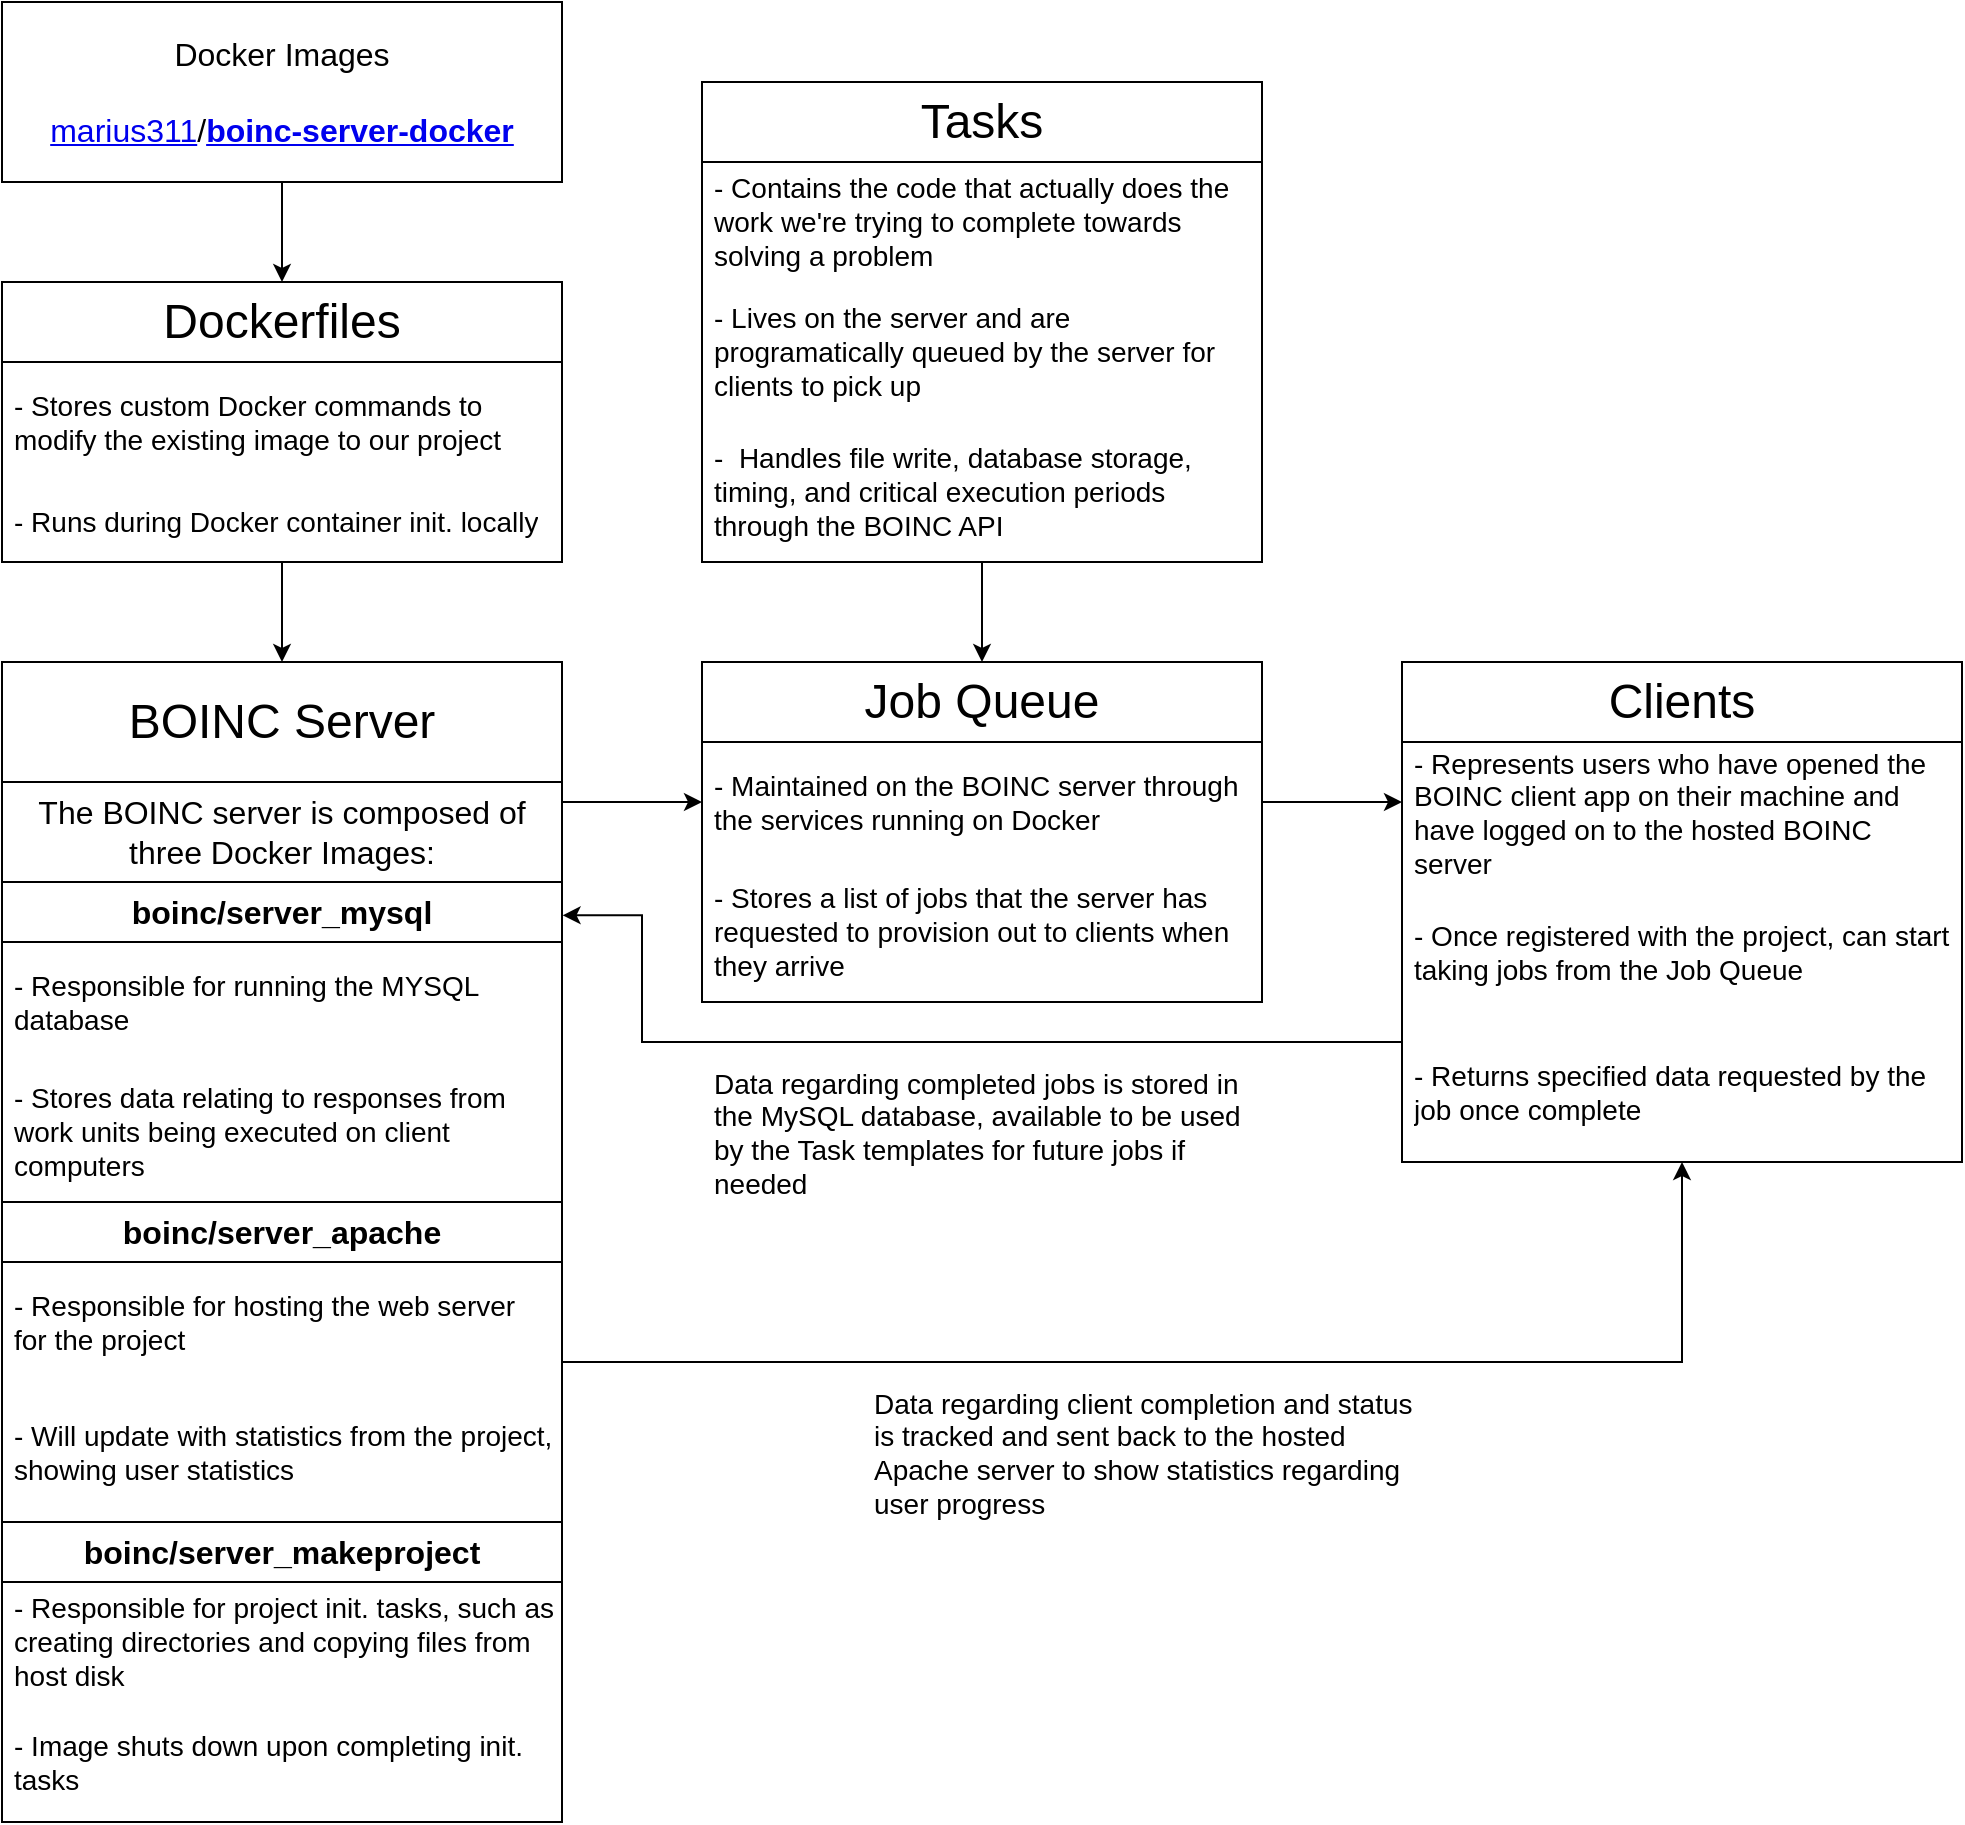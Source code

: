 <mxfile version="24.3.1" type="device">
  <diagram name="Page-1" id="sa9JFJp9Bs_PlwBQQYeW">
    <mxGraphModel dx="1642" dy="1042" grid="1" gridSize="10" guides="1" tooltips="1" connect="1" arrows="1" fold="1" page="1" pageScale="1" pageWidth="850" pageHeight="1100" math="0" shadow="0">
      <root>
        <mxCell id="0" />
        <mxCell id="1" parent="0" />
        <mxCell id="wRtq7IlWN-tghe5e4vGb-9" style="edgeStyle=orthogonalEdgeStyle;rounded=0;orthogonalLoop=1;jettySize=auto;html=1;entryX=0;entryY=0.5;entryDx=0;entryDy=0;" edge="1" parent="1" source="eoRUsW0Bb9fulezQUEwn-4" target="wRtq7IlWN-tghe5e4vGb-2">
          <mxGeometry relative="1" as="geometry">
            <Array as="points">
              <mxPoint x="330" y="430" />
              <mxPoint x="330" y="430" />
            </Array>
          </mxGeometry>
        </mxCell>
        <mxCell id="eoRUsW0Bb9fulezQUEwn-4" value="&lt;font style=&quot;font-size: 24px;&quot;&gt;BOINC Server&lt;/font&gt;" style="swimlane;fontStyle=0;childLayout=stackLayout;horizontal=1;startSize=60;horizontalStack=0;resizeParent=1;resizeParentMax=0;resizeLast=0;collapsible=1;marginBottom=0;whiteSpace=wrap;html=1;" parent="1" vertex="1">
          <mxGeometry x="40" y="360" width="280" height="580" as="geometry">
            <mxRectangle x="280" y="560" width="190" height="60" as="alternateBounds" />
          </mxGeometry>
        </mxCell>
        <mxCell id="eoRUsW0Bb9fulezQUEwn-71" value="&lt;font style=&quot;font-size: 16px;&quot;&gt;The BOINC server is composed of three Docker Images:&lt;/font&gt;" style="text;html=1;align=center;verticalAlign=middle;whiteSpace=wrap;rounded=0;fontFamily=Helvetica;fontSize=12;fontColor=default;fontStyle=0;" parent="eoRUsW0Bb9fulezQUEwn-4" vertex="1">
          <mxGeometry y="60" width="280" height="50" as="geometry" />
        </mxCell>
        <mxCell id="eoRUsW0Bb9fulezQUEwn-64" value="&lt;span style=&quot;font-size: 16px;&quot;&gt;&lt;b&gt;boinc/server_mysql&lt;/b&gt;&lt;/span&gt;" style="swimlane;fontStyle=0;childLayout=stackLayout;horizontal=1;startSize=30;horizontalStack=0;resizeParent=1;resizeParentMax=0;resizeLast=0;collapsible=1;marginBottom=0;whiteSpace=wrap;html=1;rounded=0;strokeColor=default;align=center;verticalAlign=middle;fontFamily=Helvetica;fontSize=12;fontColor=default;fillColor=default;" parent="eoRUsW0Bb9fulezQUEwn-4" vertex="1">
          <mxGeometry y="110" width="280" height="160" as="geometry" />
        </mxCell>
        <mxCell id="eoRUsW0Bb9fulezQUEwn-72" value="&lt;font style=&quot;font-size: 14px;&quot;&gt;- Responsible for running the MYSQL database&amp;nbsp;&lt;/font&gt;&lt;span style=&quot;color: rgba(0, 0, 0, 0); font-family: monospace; font-size: 0px; text-wrap: nowrap;&quot;&gt;%3CmxGraphModel%3E%3Croot%3E%3CmxCell%20id%3D%220%22%2F%3E%3CmxCell%20id%3D%221%22%20parent%3D%220%22%2F%3E%3CmxCell%20id%3D%222%22%20value%3D%22%26lt%3Bfont%20style%3D%26quot%3Bfont-size%3A%2014px%3B%26quot%3B%26gt%3B-%20Stores%20custom%20Docker%20commands%20to%20modify%20the%20existing%20image%20to%20our%20project%26lt%3B%2Ffont%26gt%3B%22%20style%3D%22text%3BstrokeColor%3Dnone%3BfillColor%3Dnone%3Balign%3Dleft%3BverticalAlign%3Dmiddle%3BspacingLeft%3D4%3BspacingRight%3D4%3Boverflow%3Dhidden%3Bpoints%3D%5B%5B0%2C0.5%5D%2C%5B1%2C0.5%5D%5D%3BportConstraint%3Deastwest%3Brotatable%3D0%3BwhiteSpace%3Dwrap%3Bhtml%3D1%3BfontFamily%3DHelvetica%3BfontSize%3D12%3BfontColor%3Ddefault%3B%22%20vertex%3D%221%22%20parent%3D%221%22%3E%3CmxGeometry%20x%3D%22292.5%22%20y%3D%22750%22%20width%3D%22255%22%20height%3D%2260%22%20as%3D%22geometry%22%2F%3E%3C%2FmxCell%3E%3C%2Froot%3E%3C%2FmxGraphModel%3E&lt;/span&gt;" style="text;strokeColor=none;fillColor=none;align=left;verticalAlign=middle;spacingLeft=4;spacingRight=4;overflow=hidden;points=[[0,0.5],[1,0.5]];portConstraint=eastwest;rotatable=0;whiteSpace=wrap;html=1;fontFamily=Helvetica;fontSize=12;fontColor=default;" parent="eoRUsW0Bb9fulezQUEwn-64" vertex="1">
          <mxGeometry y="30" width="280" height="60" as="geometry" />
        </mxCell>
        <mxCell id="eoRUsW0Bb9fulezQUEwn-68" value="&lt;span style=&quot;font-size: 14px;&quot;&gt;- Stores data relating to responses from work units being executed on client computers&lt;/span&gt;" style="text;strokeColor=none;fillColor=none;align=left;verticalAlign=middle;spacingLeft=4;spacingRight=4;overflow=hidden;points=[[0,0.5],[1,0.5]];portConstraint=eastwest;rotatable=0;whiteSpace=wrap;html=1;fontFamily=Helvetica;fontSize=12;fontColor=default;" parent="eoRUsW0Bb9fulezQUEwn-64" vertex="1">
          <mxGeometry y="90" width="280" height="70" as="geometry" />
        </mxCell>
        <mxCell id="eoRUsW0Bb9fulezQUEwn-60" value="&lt;span style=&quot;font-size: 16px;&quot;&gt;&lt;b&gt;boinc/server_apache&lt;/b&gt;&lt;/span&gt;" style="swimlane;fontStyle=0;childLayout=stackLayout;horizontal=1;startSize=30;horizontalStack=0;resizeParent=1;resizeParentMax=0;resizeLast=0;collapsible=1;marginBottom=0;whiteSpace=wrap;html=1;rounded=0;strokeColor=default;align=center;verticalAlign=middle;fontFamily=Helvetica;fontSize=12;fontColor=default;fillColor=default;" parent="eoRUsW0Bb9fulezQUEwn-4" vertex="1">
          <mxGeometry y="270" width="280" height="160" as="geometry" />
        </mxCell>
        <mxCell id="eoRUsW0Bb9fulezQUEwn-69" value="&lt;font style=&quot;font-size: 14px;&quot;&gt;- Responsible for hosting the web server for the project&lt;/font&gt;" style="text;strokeColor=none;fillColor=none;align=left;verticalAlign=middle;spacingLeft=4;spacingRight=4;overflow=hidden;points=[[0,0.5],[1,0.5]];portConstraint=eastwest;rotatable=0;whiteSpace=wrap;html=1;fontFamily=Helvetica;fontSize=12;fontColor=default;" parent="eoRUsW0Bb9fulezQUEwn-60" vertex="1">
          <mxGeometry y="30" width="280" height="60" as="geometry" />
        </mxCell>
        <mxCell id="eoRUsW0Bb9fulezQUEwn-74" value="&lt;span style=&quot;font-size: 14px;&quot;&gt;- Will update with statistics from the project, showing user statistics&lt;/span&gt;" style="text;strokeColor=none;fillColor=none;align=left;verticalAlign=middle;spacingLeft=4;spacingRight=4;overflow=hidden;points=[[0,0.5],[1,0.5]];portConstraint=eastwest;rotatable=0;whiteSpace=wrap;html=1;fontFamily=Helvetica;fontSize=12;fontColor=default;" parent="eoRUsW0Bb9fulezQUEwn-60" vertex="1">
          <mxGeometry y="90" width="280" height="70" as="geometry" />
        </mxCell>
        <mxCell id="eoRUsW0Bb9fulezQUEwn-56" value="&lt;span style=&quot;font-size: 16px;&quot;&gt;&lt;b&gt;boinc/server_makeproject&lt;/b&gt;&lt;/span&gt;" style="swimlane;fontStyle=0;childLayout=stackLayout;horizontal=1;startSize=30;horizontalStack=0;resizeParent=1;resizeParentMax=0;resizeLast=0;collapsible=1;marginBottom=0;whiteSpace=wrap;html=1;rounded=0;strokeColor=default;align=center;verticalAlign=middle;fontFamily=Helvetica;fontSize=12;fontColor=default;fillColor=default;" parent="eoRUsW0Bb9fulezQUEwn-4" vertex="1">
          <mxGeometry y="430" width="280" height="150" as="geometry" />
        </mxCell>
        <mxCell id="eoRUsW0Bb9fulezQUEwn-70" value="&lt;font style=&quot;font-size: 14px;&quot;&gt;- Responsible for project init. tasks, such as creating directories and copying files from host disk&amp;nbsp;&lt;/font&gt;" style="text;strokeColor=none;fillColor=none;align=left;verticalAlign=middle;spacingLeft=4;spacingRight=4;overflow=hidden;points=[[0,0.5],[1,0.5]];portConstraint=eastwest;rotatable=0;whiteSpace=wrap;html=1;fontFamily=Helvetica;fontSize=12;fontColor=default;" parent="eoRUsW0Bb9fulezQUEwn-56" vertex="1">
          <mxGeometry y="30" width="280" height="60" as="geometry" />
        </mxCell>
        <mxCell id="eoRUsW0Bb9fulezQUEwn-73" value="&lt;font style=&quot;font-size: 14px;&quot;&gt;- Image shuts down upon completing init. tasks&lt;/font&gt;" style="text;strokeColor=none;fillColor=none;align=left;verticalAlign=middle;spacingLeft=4;spacingRight=4;overflow=hidden;points=[[0,0.5],[1,0.5]];portConstraint=eastwest;rotatable=0;whiteSpace=wrap;html=1;fontFamily=Helvetica;fontSize=12;fontColor=default;" parent="eoRUsW0Bb9fulezQUEwn-56" vertex="1">
          <mxGeometry y="90" width="280" height="60" as="geometry" />
        </mxCell>
        <mxCell id="eoRUsW0Bb9fulezQUEwn-36" style="edgeStyle=orthogonalEdgeStyle;rounded=0;orthogonalLoop=1;jettySize=auto;html=1;exitX=0.5;exitY=1;exitDx=0;exitDy=0;entryX=0.5;entryY=0;entryDx=0;entryDy=0;fontFamily=Helvetica;fontSize=12;fontColor=default;" parent="1" source="eoRUsW0Bb9fulezQUEwn-18" target="eoRUsW0Bb9fulezQUEwn-29" edge="1">
          <mxGeometry relative="1" as="geometry" />
        </mxCell>
        <mxCell id="eoRUsW0Bb9fulezQUEwn-18" value="&lt;font style=&quot;font-size: 16px;&quot;&gt;Docker Images&lt;/font&gt;&lt;div style=&quot;font-size: 16px;&quot;&gt;&lt;font style=&quot;font-size: 16px;&quot;&gt;&lt;br&gt;&lt;/font&gt;&lt;/div&gt;&lt;div style=&quot;font-size: 16px;&quot;&gt;&lt;font style=&quot;font-size: 16px;&quot;&gt;&lt;span class=&quot;author flex-self-stretch&quot;&gt;&lt;a href=&quot;https://github.com/marius311&quot; data-octo-dimensions=&quot;link_type:self&quot; data-octo-click=&quot;hovercard-link-click&quot; data-hovercard-url=&quot;/users/marius311/hovercard&quot; data-hovercard-type=&quot;user&quot; rel=&quot;author&quot; class=&quot;url fn&quot;&gt;marius311&lt;/a&gt;&lt;/span&gt;&lt;span class=&quot;mx-1 flex-self-stretch color-fg-muted&quot;&gt;/&lt;/span&gt;&lt;/font&gt;&lt;strong class=&quot;mr-2 flex-self-stretch&quot;&gt;&lt;font style=&quot;font-size: 16px;&quot;&gt;&lt;a href=&quot;https://github.com/marius311/boinc-server-docker&quot; data-turbo-frame=&quot;repo-content-turbo-frame&quot; data-pjax=&quot;#repo-content-pjax-container&quot;&gt;boinc-server-docker&lt;/a&gt;&lt;/font&gt;&lt;/strong&gt;&lt;br&gt;&lt;/div&gt;" style="rounded=0;whiteSpace=wrap;html=1;" parent="1" vertex="1">
          <mxGeometry x="40" y="30" width="280" height="90" as="geometry" />
        </mxCell>
        <mxCell id="eoRUsW0Bb9fulezQUEwn-37" style="edgeStyle=orthogonalEdgeStyle;rounded=0;orthogonalLoop=1;jettySize=auto;html=1;entryX=0.5;entryY=0;entryDx=0;entryDy=0;fontFamily=Helvetica;fontSize=12;fontColor=default;" parent="1" source="eoRUsW0Bb9fulezQUEwn-29" target="eoRUsW0Bb9fulezQUEwn-4" edge="1">
          <mxGeometry relative="1" as="geometry" />
        </mxCell>
        <mxCell id="eoRUsW0Bb9fulezQUEwn-29" value="&lt;font style=&quot;font-size: 24px;&quot;&gt;Dockerfiles&lt;/font&gt;" style="swimlane;fontStyle=0;childLayout=stackLayout;horizontal=1;startSize=40;horizontalStack=0;resizeParent=1;resizeParentMax=0;resizeLast=0;collapsible=1;marginBottom=0;whiteSpace=wrap;html=1;rounded=0;strokeColor=default;align=center;verticalAlign=middle;fontFamily=Helvetica;fontSize=12;fontColor=default;fillColor=default;" parent="1" vertex="1">
          <mxGeometry x="40" y="170" width="280" height="140" as="geometry">
            <mxRectangle x="280" y="370" width="150" height="40" as="alternateBounds" />
          </mxGeometry>
        </mxCell>
        <mxCell id="eoRUsW0Bb9fulezQUEwn-30" value="&lt;font style=&quot;font-size: 14px;&quot;&gt;- Stores custom Docker commands to modify the existing image to our project&lt;/font&gt;" style="text;strokeColor=none;fillColor=none;align=left;verticalAlign=middle;spacingLeft=4;spacingRight=4;overflow=hidden;points=[[0,0.5],[1,0.5]];portConstraint=eastwest;rotatable=0;whiteSpace=wrap;html=1;fontFamily=Helvetica;fontSize=12;fontColor=default;" parent="eoRUsW0Bb9fulezQUEwn-29" vertex="1">
          <mxGeometry y="40" width="280" height="60" as="geometry" />
        </mxCell>
        <mxCell id="eoRUsW0Bb9fulezQUEwn-35" value="&lt;font style=&quot;font-size: 14px;&quot;&gt;- Runs during Docker container init. locally&lt;/font&gt;" style="text;strokeColor=none;fillColor=none;align=left;verticalAlign=middle;spacingLeft=4;spacingRight=4;overflow=hidden;points=[[0,0.5],[1,0.5]];portConstraint=eastwest;rotatable=0;whiteSpace=wrap;html=1;fontFamily=Helvetica;fontSize=12;fontColor=default;" parent="eoRUsW0Bb9fulezQUEwn-29" vertex="1">
          <mxGeometry y="100" width="280" height="40" as="geometry" />
        </mxCell>
        <mxCell id="wRtq7IlWN-tghe5e4vGb-1" value="&lt;font style=&quot;font-size: 24px;&quot;&gt;Job Queue&lt;/font&gt;" style="swimlane;fontStyle=0;childLayout=stackLayout;horizontal=1;startSize=40;horizontalStack=0;resizeParent=1;resizeParentMax=0;resizeLast=0;collapsible=1;marginBottom=0;whiteSpace=wrap;html=1;rounded=0;strokeColor=default;align=center;verticalAlign=middle;fontFamily=Helvetica;fontSize=12;fontColor=default;fillColor=default;" vertex="1" parent="1">
          <mxGeometry x="390" y="360" width="280" height="170" as="geometry">
            <mxRectangle x="280" y="370" width="150" height="40" as="alternateBounds" />
          </mxGeometry>
        </mxCell>
        <mxCell id="wRtq7IlWN-tghe5e4vGb-2" value="&lt;font style=&quot;font-size: 14px;&quot;&gt;- Maintained on the BOINC server through the services running on Docker&lt;/font&gt;" style="text;strokeColor=none;fillColor=none;align=left;verticalAlign=middle;spacingLeft=4;spacingRight=4;overflow=hidden;points=[[0,0.5],[1,0.5]];portConstraint=eastwest;rotatable=0;whiteSpace=wrap;html=1;fontFamily=Helvetica;fontSize=12;fontColor=default;" vertex="1" parent="wRtq7IlWN-tghe5e4vGb-1">
          <mxGeometry y="40" width="280" height="60" as="geometry" />
        </mxCell>
        <mxCell id="wRtq7IlWN-tghe5e4vGb-3" value="&lt;font style=&quot;font-size: 14px;&quot;&gt;- Stores a list of jobs that the server has requested to provision out to clients when they arrive&lt;/font&gt;" style="text;strokeColor=none;fillColor=none;align=left;verticalAlign=middle;spacingLeft=4;spacingRight=4;overflow=hidden;points=[[0,0.5],[1,0.5]];portConstraint=eastwest;rotatable=0;whiteSpace=wrap;html=1;fontFamily=Helvetica;fontSize=12;fontColor=default;" vertex="1" parent="wRtq7IlWN-tghe5e4vGb-1">
          <mxGeometry y="100" width="280" height="70" as="geometry" />
        </mxCell>
        <mxCell id="wRtq7IlWN-tghe5e4vGb-8" style="edgeStyle=orthogonalEdgeStyle;rounded=0;orthogonalLoop=1;jettySize=auto;html=1;entryX=0.5;entryY=0;entryDx=0;entryDy=0;" edge="1" parent="1" source="wRtq7IlWN-tghe5e4vGb-4" target="wRtq7IlWN-tghe5e4vGb-1">
          <mxGeometry relative="1" as="geometry" />
        </mxCell>
        <mxCell id="wRtq7IlWN-tghe5e4vGb-4" value="&lt;font style=&quot;font-size: 24px;&quot;&gt;Tasks&lt;/font&gt;" style="swimlane;fontStyle=0;childLayout=stackLayout;horizontal=1;startSize=40;horizontalStack=0;resizeParent=1;resizeParentMax=0;resizeLast=0;collapsible=1;marginBottom=0;whiteSpace=wrap;html=1;rounded=0;strokeColor=default;align=center;verticalAlign=middle;fontFamily=Helvetica;fontSize=12;fontColor=default;fillColor=default;" vertex="1" parent="1">
          <mxGeometry x="390" y="70" width="280" height="240" as="geometry">
            <mxRectangle x="280" y="370" width="150" height="40" as="alternateBounds" />
          </mxGeometry>
        </mxCell>
        <mxCell id="wRtq7IlWN-tghe5e4vGb-5" value="&lt;font style=&quot;font-size: 14px;&quot;&gt;- Contains the code that actually does the work we&#39;re trying to complete towards solving a problem&lt;/font&gt;" style="text;strokeColor=none;fillColor=none;align=left;verticalAlign=middle;spacingLeft=4;spacingRight=4;overflow=hidden;points=[[0,0.5],[1,0.5]];portConstraint=eastwest;rotatable=0;whiteSpace=wrap;html=1;fontFamily=Helvetica;fontSize=12;fontColor=default;" vertex="1" parent="wRtq7IlWN-tghe5e4vGb-4">
          <mxGeometry y="40" width="280" height="60" as="geometry" />
        </mxCell>
        <mxCell id="wRtq7IlWN-tghe5e4vGb-6" value="&lt;font style=&quot;font-size: 14px;&quot;&gt;- Lives on the server and are programatically queued by the server for clients to pick up&lt;/font&gt;" style="text;strokeColor=none;fillColor=none;align=left;verticalAlign=middle;spacingLeft=4;spacingRight=4;overflow=hidden;points=[[0,0.5],[1,0.5]];portConstraint=eastwest;rotatable=0;whiteSpace=wrap;html=1;fontFamily=Helvetica;fontSize=12;fontColor=default;" vertex="1" parent="wRtq7IlWN-tghe5e4vGb-4">
          <mxGeometry y="100" width="280" height="70" as="geometry" />
        </mxCell>
        <mxCell id="wRtq7IlWN-tghe5e4vGb-7" value="&lt;font style=&quot;font-size: 14px;&quot;&gt;-&amp;nbsp; Handles file write, database storage, timing, and critical execution periods through the BOINC API&lt;/font&gt;" style="text;strokeColor=none;fillColor=none;align=left;verticalAlign=middle;spacingLeft=4;spacingRight=4;overflow=hidden;points=[[0,0.5],[1,0.5]];portConstraint=eastwest;rotatable=0;whiteSpace=wrap;html=1;fontFamily=Helvetica;fontSize=12;fontColor=default;" vertex="1" parent="wRtq7IlWN-tghe5e4vGb-4">
          <mxGeometry y="170" width="280" height="70" as="geometry" />
        </mxCell>
        <mxCell id="wRtq7IlWN-tghe5e4vGb-10" value="&lt;font style=&quot;font-size: 24px;&quot;&gt;Clients&lt;/font&gt;" style="swimlane;fontStyle=0;childLayout=stackLayout;horizontal=1;startSize=40;horizontalStack=0;resizeParent=1;resizeParentMax=0;resizeLast=0;collapsible=1;marginBottom=0;whiteSpace=wrap;html=1;rounded=0;strokeColor=default;align=center;verticalAlign=middle;fontFamily=Helvetica;fontSize=12;fontColor=default;fillColor=default;" vertex="1" parent="1">
          <mxGeometry x="740" y="360" width="280" height="250" as="geometry">
            <mxRectangle x="280" y="370" width="150" height="40" as="alternateBounds" />
          </mxGeometry>
        </mxCell>
        <mxCell id="wRtq7IlWN-tghe5e4vGb-12" value="&lt;font style=&quot;font-size: 14px;&quot;&gt;- Represents users who have opened the BOINC client app on their machine and have logged on to the hosted BOINC server&lt;/font&gt;" style="text;strokeColor=none;fillColor=none;align=left;verticalAlign=middle;spacingLeft=4;spacingRight=4;overflow=hidden;points=[[0,0.5],[1,0.5]];portConstraint=eastwest;rotatable=0;whiteSpace=wrap;html=1;fontFamily=Helvetica;fontSize=12;fontColor=default;" vertex="1" parent="wRtq7IlWN-tghe5e4vGb-10">
          <mxGeometry y="40" width="280" height="70" as="geometry" />
        </mxCell>
        <mxCell id="wRtq7IlWN-tghe5e4vGb-13" value="&lt;font style=&quot;font-size: 14px;&quot;&gt;- Once registered with the project, can start taking jobs from the Job Queue&lt;/font&gt;" style="text;strokeColor=none;fillColor=none;align=left;verticalAlign=middle;spacingLeft=4;spacingRight=4;overflow=hidden;points=[[0,0.5],[1,0.5]];portConstraint=eastwest;rotatable=0;whiteSpace=wrap;html=1;fontFamily=Helvetica;fontSize=12;fontColor=default;" vertex="1" parent="wRtq7IlWN-tghe5e4vGb-10">
          <mxGeometry y="110" width="280" height="70" as="geometry" />
        </mxCell>
        <mxCell id="wRtq7IlWN-tghe5e4vGb-14" value="&lt;font style=&quot;font-size: 14px;&quot;&gt;- Returns specified data requested by the job once complete&lt;/font&gt;" style="text;strokeColor=none;fillColor=none;align=left;verticalAlign=middle;spacingLeft=4;spacingRight=4;overflow=hidden;points=[[0,0.5],[1,0.5]];portConstraint=eastwest;rotatable=0;whiteSpace=wrap;html=1;fontFamily=Helvetica;fontSize=12;fontColor=default;" vertex="1" parent="wRtq7IlWN-tghe5e4vGb-10">
          <mxGeometry y="180" width="280" height="70" as="geometry" />
        </mxCell>
        <mxCell id="wRtq7IlWN-tghe5e4vGb-15" style="edgeStyle=orthogonalEdgeStyle;rounded=0;orthogonalLoop=1;jettySize=auto;html=1;" edge="1" parent="1" source="wRtq7IlWN-tghe5e4vGb-2" target="wRtq7IlWN-tghe5e4vGb-10">
          <mxGeometry relative="1" as="geometry">
            <Array as="points">
              <mxPoint x="740" y="430" />
              <mxPoint x="740" y="430" />
            </Array>
          </mxGeometry>
        </mxCell>
        <mxCell id="wRtq7IlWN-tghe5e4vGb-18" value="&lt;font style=&quot;font-size: 14px;&quot;&gt;Data regarding completed jobs is stored in the MySQL database, available to be used by the Task templates for future jobs if needed&lt;/font&gt;" style="text;strokeColor=none;fillColor=none;align=left;verticalAlign=middle;spacingLeft=4;spacingRight=4;overflow=hidden;points=[[0,0.5],[1,0.5]];portConstraint=eastwest;rotatable=0;whiteSpace=wrap;html=1;fontFamily=Helvetica;fontSize=12;fontColor=default;" vertex="1" parent="1">
          <mxGeometry x="390" y="560" width="280" height="70" as="geometry" />
        </mxCell>
        <mxCell id="wRtq7IlWN-tghe5e4vGb-19" style="edgeStyle=orthogonalEdgeStyle;rounded=0;orthogonalLoop=1;jettySize=auto;html=1;entryX=1.001;entryY=0.104;entryDx=0;entryDy=0;entryPerimeter=0;" edge="1" parent="1" source="wRtq7IlWN-tghe5e4vGb-10" target="eoRUsW0Bb9fulezQUEwn-64">
          <mxGeometry relative="1" as="geometry">
            <Array as="points">
              <mxPoint x="360" y="550" />
              <mxPoint x="360" y="487" />
            </Array>
          </mxGeometry>
        </mxCell>
        <mxCell id="wRtq7IlWN-tghe5e4vGb-20" style="edgeStyle=orthogonalEdgeStyle;rounded=0;orthogonalLoop=1;jettySize=auto;html=1;" edge="1" parent="1" source="eoRUsW0Bb9fulezQUEwn-60" target="wRtq7IlWN-tghe5e4vGb-10">
          <mxGeometry relative="1" as="geometry" />
        </mxCell>
        <mxCell id="wRtq7IlWN-tghe5e4vGb-21" value="&lt;font style=&quot;font-size: 14px;&quot;&gt;Data regarding client completion and status is tracked and sent back to the hosted Apache server to show statistics regarding user progress&lt;/font&gt;" style="text;strokeColor=none;fillColor=none;align=left;verticalAlign=middle;spacingLeft=4;spacingRight=4;overflow=hidden;points=[[0,0.5],[1,0.5]];portConstraint=eastwest;rotatable=0;whiteSpace=wrap;html=1;fontFamily=Helvetica;fontSize=12;fontColor=default;" vertex="1" parent="1">
          <mxGeometry x="470" y="720" width="280" height="70" as="geometry" />
        </mxCell>
      </root>
    </mxGraphModel>
  </diagram>
</mxfile>
